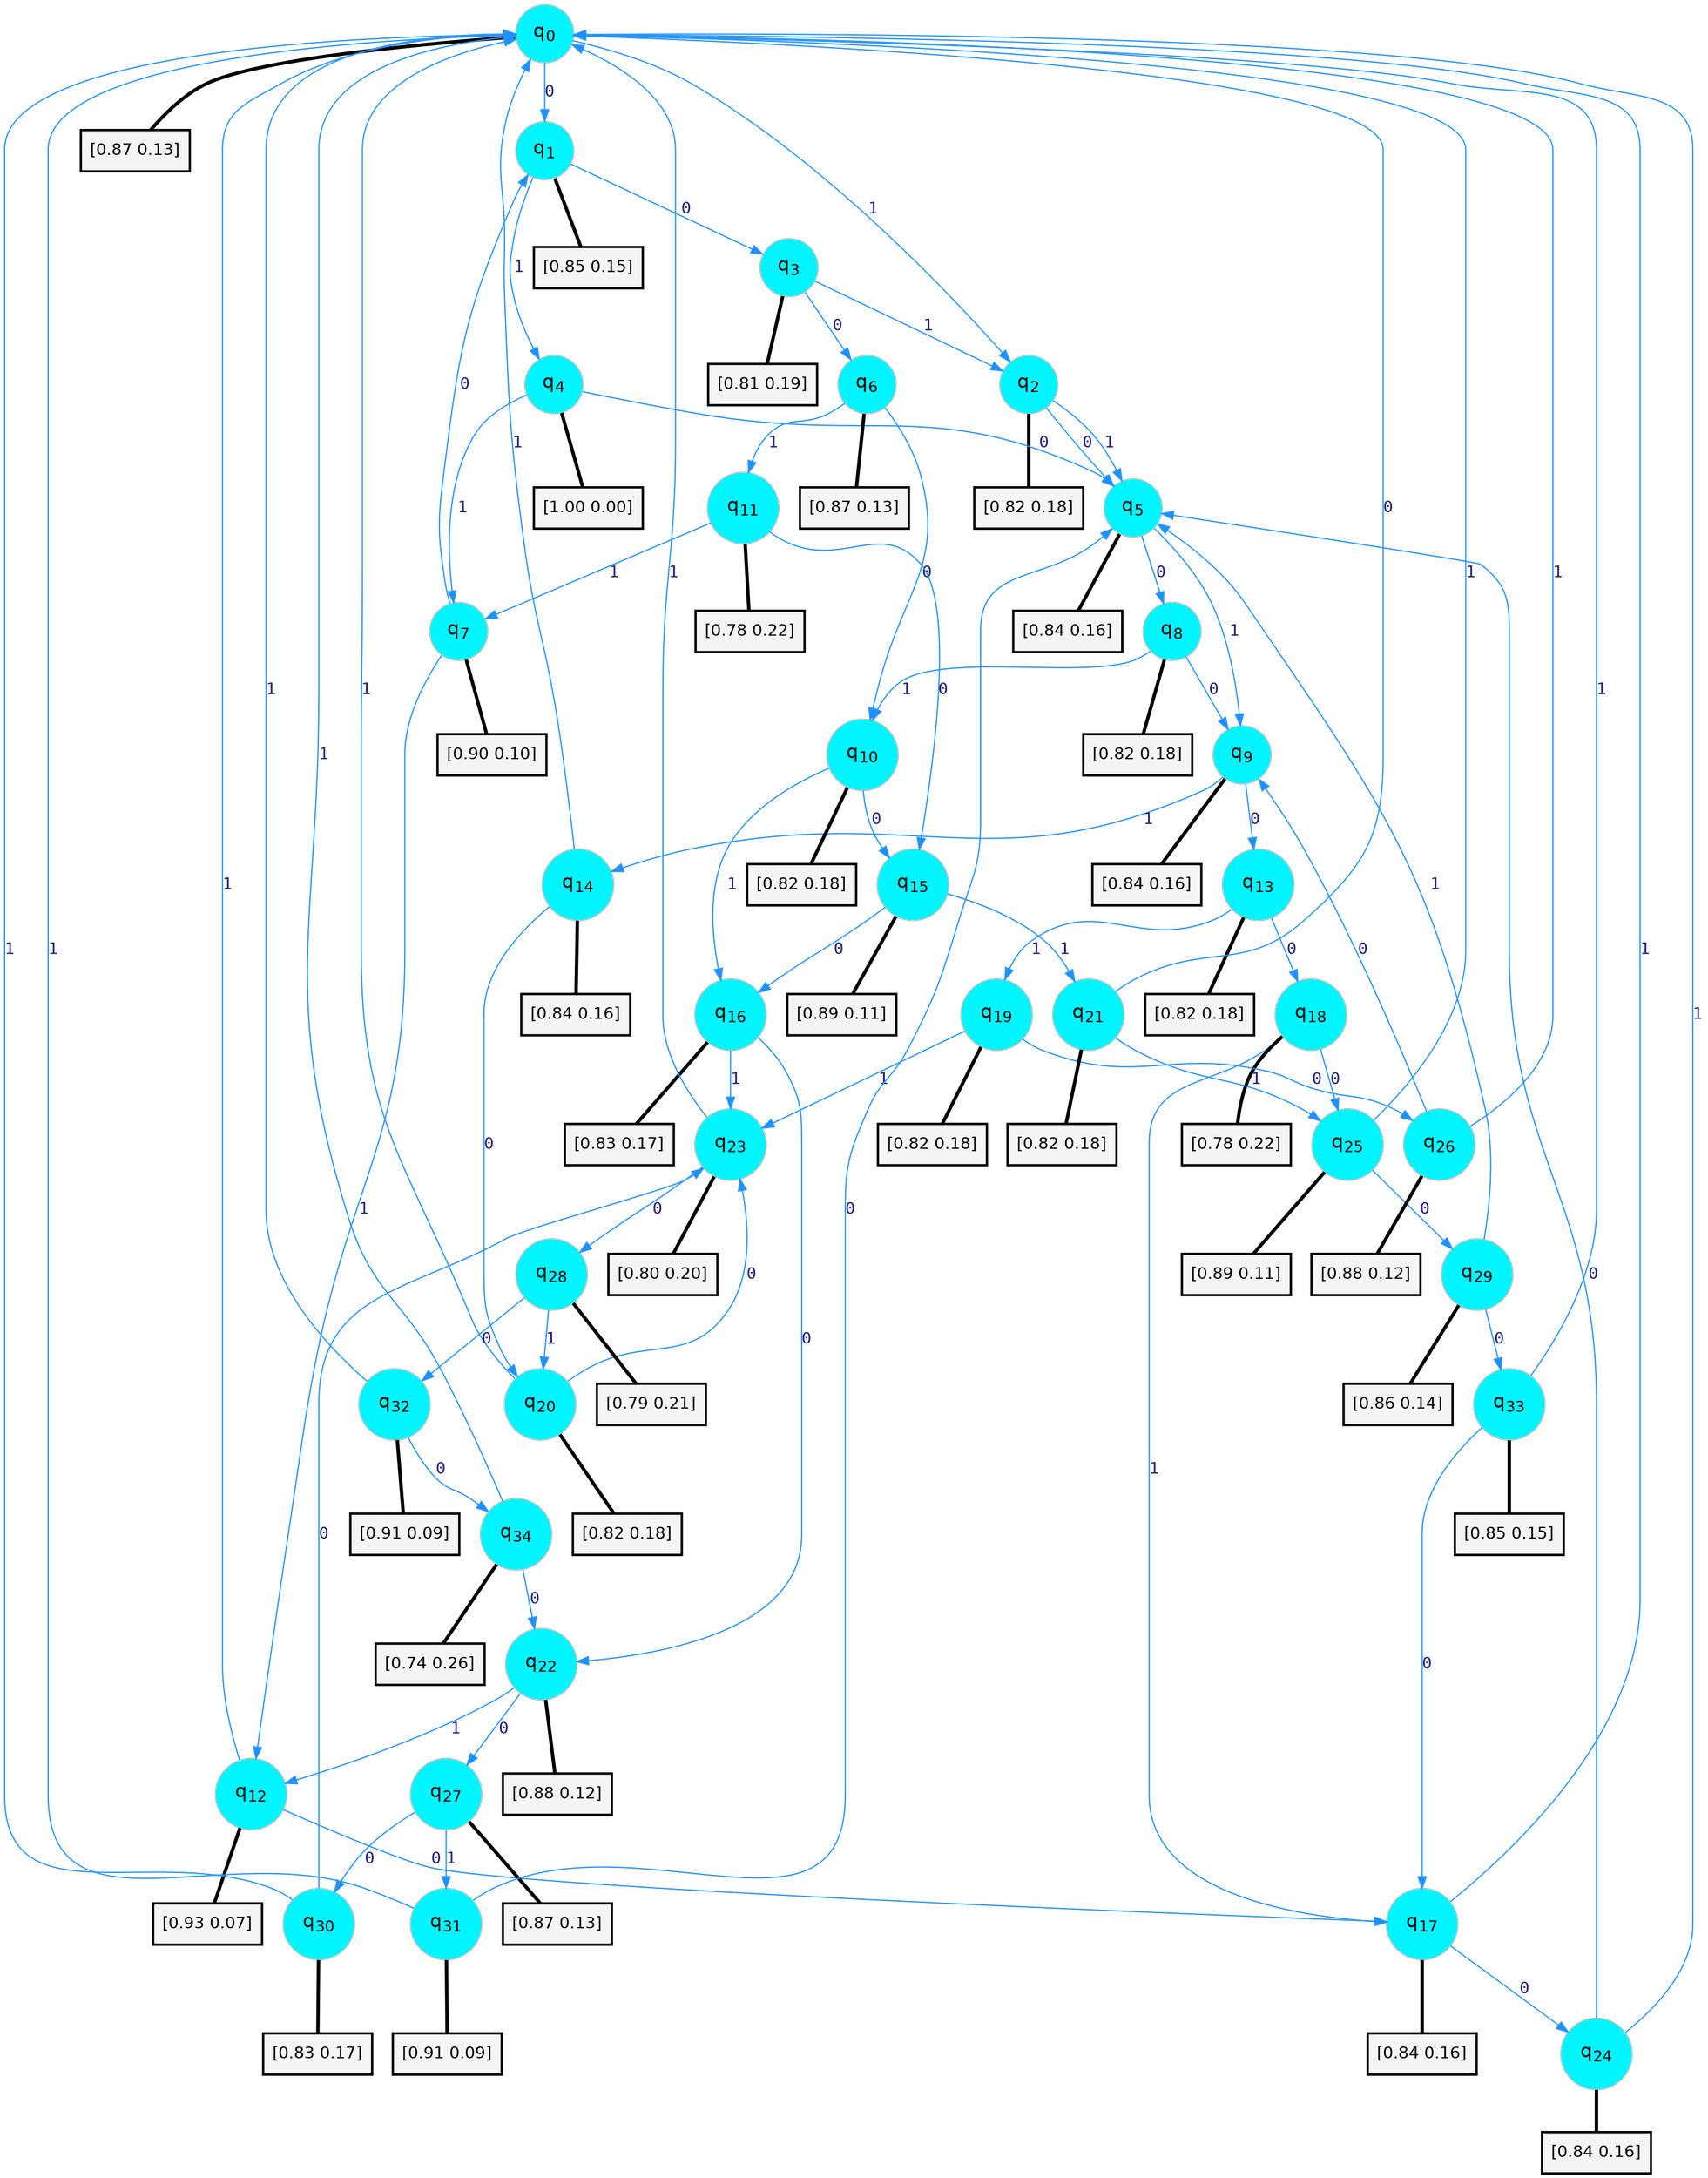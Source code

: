 digraph G {
graph [
bgcolor=transparent, dpi=300, rankdir=TD, size="40,25"];
node [
color=gray, fillcolor=turquoise1, fontcolor=black, fontname=Helvetica, fontsize=16, fontweight=bold, shape=circle, style=filled];
edge [
arrowsize=1, color=dodgerblue1, fontcolor=midnightblue, fontname=courier, fontweight=bold, penwidth=1, style=solid, weight=20];
0[label=<q<SUB>0</SUB>>];
1[label=<q<SUB>1</SUB>>];
2[label=<q<SUB>2</SUB>>];
3[label=<q<SUB>3</SUB>>];
4[label=<q<SUB>4</SUB>>];
5[label=<q<SUB>5</SUB>>];
6[label=<q<SUB>6</SUB>>];
7[label=<q<SUB>7</SUB>>];
8[label=<q<SUB>8</SUB>>];
9[label=<q<SUB>9</SUB>>];
10[label=<q<SUB>10</SUB>>];
11[label=<q<SUB>11</SUB>>];
12[label=<q<SUB>12</SUB>>];
13[label=<q<SUB>13</SUB>>];
14[label=<q<SUB>14</SUB>>];
15[label=<q<SUB>15</SUB>>];
16[label=<q<SUB>16</SUB>>];
17[label=<q<SUB>17</SUB>>];
18[label=<q<SUB>18</SUB>>];
19[label=<q<SUB>19</SUB>>];
20[label=<q<SUB>20</SUB>>];
21[label=<q<SUB>21</SUB>>];
22[label=<q<SUB>22</SUB>>];
23[label=<q<SUB>23</SUB>>];
24[label=<q<SUB>24</SUB>>];
25[label=<q<SUB>25</SUB>>];
26[label=<q<SUB>26</SUB>>];
27[label=<q<SUB>27</SUB>>];
28[label=<q<SUB>28</SUB>>];
29[label=<q<SUB>29</SUB>>];
30[label=<q<SUB>30</SUB>>];
31[label=<q<SUB>31</SUB>>];
32[label=<q<SUB>32</SUB>>];
33[label=<q<SUB>33</SUB>>];
34[label=<q<SUB>34</SUB>>];
35[label="[0.87 0.13]", shape=box,fontcolor=black, fontname=Helvetica, fontsize=14, penwidth=2, fillcolor=whitesmoke,color=black];
36[label="[0.85 0.15]", shape=box,fontcolor=black, fontname=Helvetica, fontsize=14, penwidth=2, fillcolor=whitesmoke,color=black];
37[label="[0.82 0.18]", shape=box,fontcolor=black, fontname=Helvetica, fontsize=14, penwidth=2, fillcolor=whitesmoke,color=black];
38[label="[0.81 0.19]", shape=box,fontcolor=black, fontname=Helvetica, fontsize=14, penwidth=2, fillcolor=whitesmoke,color=black];
39[label="[1.00 0.00]", shape=box,fontcolor=black, fontname=Helvetica, fontsize=14, penwidth=2, fillcolor=whitesmoke,color=black];
40[label="[0.84 0.16]", shape=box,fontcolor=black, fontname=Helvetica, fontsize=14, penwidth=2, fillcolor=whitesmoke,color=black];
41[label="[0.87 0.13]", shape=box,fontcolor=black, fontname=Helvetica, fontsize=14, penwidth=2, fillcolor=whitesmoke,color=black];
42[label="[0.90 0.10]", shape=box,fontcolor=black, fontname=Helvetica, fontsize=14, penwidth=2, fillcolor=whitesmoke,color=black];
43[label="[0.82 0.18]", shape=box,fontcolor=black, fontname=Helvetica, fontsize=14, penwidth=2, fillcolor=whitesmoke,color=black];
44[label="[0.84 0.16]", shape=box,fontcolor=black, fontname=Helvetica, fontsize=14, penwidth=2, fillcolor=whitesmoke,color=black];
45[label="[0.82 0.18]", shape=box,fontcolor=black, fontname=Helvetica, fontsize=14, penwidth=2, fillcolor=whitesmoke,color=black];
46[label="[0.78 0.22]", shape=box,fontcolor=black, fontname=Helvetica, fontsize=14, penwidth=2, fillcolor=whitesmoke,color=black];
47[label="[0.93 0.07]", shape=box,fontcolor=black, fontname=Helvetica, fontsize=14, penwidth=2, fillcolor=whitesmoke,color=black];
48[label="[0.82 0.18]", shape=box,fontcolor=black, fontname=Helvetica, fontsize=14, penwidth=2, fillcolor=whitesmoke,color=black];
49[label="[0.84 0.16]", shape=box,fontcolor=black, fontname=Helvetica, fontsize=14, penwidth=2, fillcolor=whitesmoke,color=black];
50[label="[0.89 0.11]", shape=box,fontcolor=black, fontname=Helvetica, fontsize=14, penwidth=2, fillcolor=whitesmoke,color=black];
51[label="[0.83 0.17]", shape=box,fontcolor=black, fontname=Helvetica, fontsize=14, penwidth=2, fillcolor=whitesmoke,color=black];
52[label="[0.84 0.16]", shape=box,fontcolor=black, fontname=Helvetica, fontsize=14, penwidth=2, fillcolor=whitesmoke,color=black];
53[label="[0.78 0.22]", shape=box,fontcolor=black, fontname=Helvetica, fontsize=14, penwidth=2, fillcolor=whitesmoke,color=black];
54[label="[0.82 0.18]", shape=box,fontcolor=black, fontname=Helvetica, fontsize=14, penwidth=2, fillcolor=whitesmoke,color=black];
55[label="[0.82 0.18]", shape=box,fontcolor=black, fontname=Helvetica, fontsize=14, penwidth=2, fillcolor=whitesmoke,color=black];
56[label="[0.82 0.18]", shape=box,fontcolor=black, fontname=Helvetica, fontsize=14, penwidth=2, fillcolor=whitesmoke,color=black];
57[label="[0.88 0.12]", shape=box,fontcolor=black, fontname=Helvetica, fontsize=14, penwidth=2, fillcolor=whitesmoke,color=black];
58[label="[0.80 0.20]", shape=box,fontcolor=black, fontname=Helvetica, fontsize=14, penwidth=2, fillcolor=whitesmoke,color=black];
59[label="[0.84 0.16]", shape=box,fontcolor=black, fontname=Helvetica, fontsize=14, penwidth=2, fillcolor=whitesmoke,color=black];
60[label="[0.89 0.11]", shape=box,fontcolor=black, fontname=Helvetica, fontsize=14, penwidth=2, fillcolor=whitesmoke,color=black];
61[label="[0.88 0.12]", shape=box,fontcolor=black, fontname=Helvetica, fontsize=14, penwidth=2, fillcolor=whitesmoke,color=black];
62[label="[0.87 0.13]", shape=box,fontcolor=black, fontname=Helvetica, fontsize=14, penwidth=2, fillcolor=whitesmoke,color=black];
63[label="[0.79 0.21]", shape=box,fontcolor=black, fontname=Helvetica, fontsize=14, penwidth=2, fillcolor=whitesmoke,color=black];
64[label="[0.86 0.14]", shape=box,fontcolor=black, fontname=Helvetica, fontsize=14, penwidth=2, fillcolor=whitesmoke,color=black];
65[label="[0.83 0.17]", shape=box,fontcolor=black, fontname=Helvetica, fontsize=14, penwidth=2, fillcolor=whitesmoke,color=black];
66[label="[0.91 0.09]", shape=box,fontcolor=black, fontname=Helvetica, fontsize=14, penwidth=2, fillcolor=whitesmoke,color=black];
67[label="[0.91 0.09]", shape=box,fontcolor=black, fontname=Helvetica, fontsize=14, penwidth=2, fillcolor=whitesmoke,color=black];
68[label="[0.85 0.15]", shape=box,fontcolor=black, fontname=Helvetica, fontsize=14, penwidth=2, fillcolor=whitesmoke,color=black];
69[label="[0.74 0.26]", shape=box,fontcolor=black, fontname=Helvetica, fontsize=14, penwidth=2, fillcolor=whitesmoke,color=black];
0->1 [label=0];
0->2 [label=1];
0->35 [arrowhead=none, penwidth=3,color=black];
1->3 [label=0];
1->4 [label=1];
1->36 [arrowhead=none, penwidth=3,color=black];
2->5 [label=0];
2->5 [label=1];
2->37 [arrowhead=none, penwidth=3,color=black];
3->6 [label=0];
3->2 [label=1];
3->38 [arrowhead=none, penwidth=3,color=black];
4->5 [label=0];
4->7 [label=1];
4->39 [arrowhead=none, penwidth=3,color=black];
5->8 [label=0];
5->9 [label=1];
5->40 [arrowhead=none, penwidth=3,color=black];
6->10 [label=0];
6->11 [label=1];
6->41 [arrowhead=none, penwidth=3,color=black];
7->1 [label=0];
7->12 [label=1];
7->42 [arrowhead=none, penwidth=3,color=black];
8->9 [label=0];
8->10 [label=1];
8->43 [arrowhead=none, penwidth=3,color=black];
9->13 [label=0];
9->14 [label=1];
9->44 [arrowhead=none, penwidth=3,color=black];
10->15 [label=0];
10->16 [label=1];
10->45 [arrowhead=none, penwidth=3,color=black];
11->15 [label=0];
11->7 [label=1];
11->46 [arrowhead=none, penwidth=3,color=black];
12->17 [label=0];
12->0 [label=1];
12->47 [arrowhead=none, penwidth=3,color=black];
13->18 [label=0];
13->19 [label=1];
13->48 [arrowhead=none, penwidth=3,color=black];
14->20 [label=0];
14->0 [label=1];
14->49 [arrowhead=none, penwidth=3,color=black];
15->16 [label=0];
15->21 [label=1];
15->50 [arrowhead=none, penwidth=3,color=black];
16->22 [label=0];
16->23 [label=1];
16->51 [arrowhead=none, penwidth=3,color=black];
17->24 [label=0];
17->0 [label=1];
17->52 [arrowhead=none, penwidth=3,color=black];
18->25 [label=0];
18->17 [label=1];
18->53 [arrowhead=none, penwidth=3,color=black];
19->26 [label=0];
19->23 [label=1];
19->54 [arrowhead=none, penwidth=3,color=black];
20->23 [label=0];
20->0 [label=1];
20->55 [arrowhead=none, penwidth=3,color=black];
21->0 [label=0];
21->25 [label=1];
21->56 [arrowhead=none, penwidth=3,color=black];
22->27 [label=0];
22->12 [label=1];
22->57 [arrowhead=none, penwidth=3,color=black];
23->28 [label=0];
23->0 [label=1];
23->58 [arrowhead=none, penwidth=3,color=black];
24->5 [label=0];
24->0 [label=1];
24->59 [arrowhead=none, penwidth=3,color=black];
25->29 [label=0];
25->0 [label=1];
25->60 [arrowhead=none, penwidth=3,color=black];
26->9 [label=0];
26->0 [label=1];
26->61 [arrowhead=none, penwidth=3,color=black];
27->30 [label=0];
27->31 [label=1];
27->62 [arrowhead=none, penwidth=3,color=black];
28->32 [label=0];
28->20 [label=1];
28->63 [arrowhead=none, penwidth=3,color=black];
29->33 [label=0];
29->5 [label=1];
29->64 [arrowhead=none, penwidth=3,color=black];
30->23 [label=0];
30->0 [label=1];
30->65 [arrowhead=none, penwidth=3,color=black];
31->5 [label=0];
31->0 [label=1];
31->66 [arrowhead=none, penwidth=3,color=black];
32->34 [label=0];
32->0 [label=1];
32->67 [arrowhead=none, penwidth=3,color=black];
33->17 [label=0];
33->0 [label=1];
33->68 [arrowhead=none, penwidth=3,color=black];
34->22 [label=0];
34->0 [label=1];
34->69 [arrowhead=none, penwidth=3,color=black];
}
